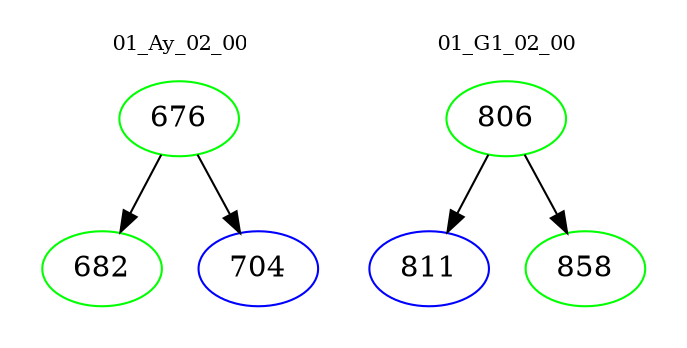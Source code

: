 digraph{
subgraph cluster_0 {
color = white
label = "01_Ay_02_00";
fontsize=10;
T0_676 [label="676", color="green"]
T0_676 -> T0_682 [color="black"]
T0_682 [label="682", color="green"]
T0_676 -> T0_704 [color="black"]
T0_704 [label="704", color="blue"]
}
subgraph cluster_1 {
color = white
label = "01_G1_02_00";
fontsize=10;
T1_806 [label="806", color="green"]
T1_806 -> T1_811 [color="black"]
T1_811 [label="811", color="blue"]
T1_806 -> T1_858 [color="black"]
T1_858 [label="858", color="green"]
}
}
